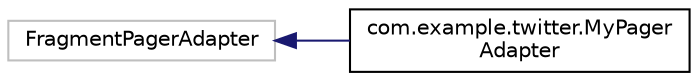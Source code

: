 digraph "类继承关系图"
{
  edge [fontname="Helvetica",fontsize="10",labelfontname="Helvetica",labelfontsize="10"];
  node [fontname="Helvetica",fontsize="10",shape=record];
  rankdir="LR";
  Node36 [label="FragmentPagerAdapter",height=0.2,width=0.4,color="grey75", fillcolor="white", style="filled"];
  Node36 -> Node0 [dir="back",color="midnightblue",fontsize="10",style="solid",fontname="Helvetica"];
  Node0 [label="com.example.twitter.MyPager\lAdapter",height=0.2,width=0.4,color="black", fillcolor="white", style="filled",URL="$classcom_1_1example_1_1twitter_1_1_my_pager_adapter.html"];
}
